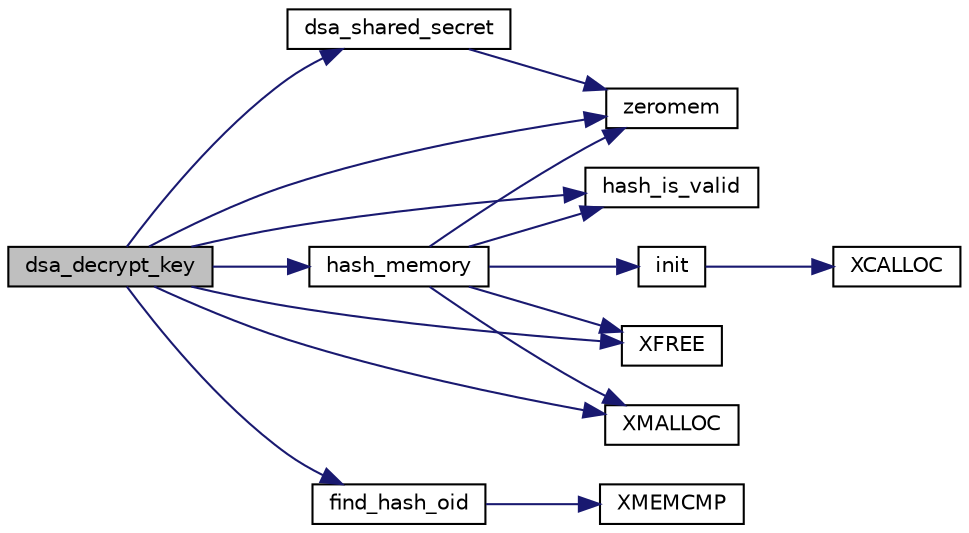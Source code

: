 digraph "dsa_decrypt_key"
{
 // LATEX_PDF_SIZE
  edge [fontname="Helvetica",fontsize="10",labelfontname="Helvetica",labelfontsize="10"];
  node [fontname="Helvetica",fontsize="10",shape=record];
  rankdir="LR";
  Node0 [label="dsa_decrypt_key",height=0.2,width=0.4,color="black", fillcolor="grey75", style="filled", fontcolor="black",tooltip="Decrypt an DSA encrypted key."];
  Node0 -> Node1 [color="midnightblue",fontsize="10",style="solid",fontname="Helvetica"];
  Node1 [label="dsa_shared_secret",height=0.2,width=0.4,color="black", fillcolor="white", style="filled",URL="$dsa__shared__secret_8c.html#a7fa65ac53b86490d87a71daaaaca89fe",tooltip="Create a DSA shared secret between two keys."];
  Node1 -> Node2 [color="midnightblue",fontsize="10",style="solid",fontname="Helvetica"];
  Node2 [label="zeromem",height=0.2,width=0.4,color="black", fillcolor="white", style="filled",URL="$tomcrypt__misc_8h.html#a63b6e188713790263bfd3612fe8b398f",tooltip="Zero a block of memory."];
  Node0 -> Node3 [color="midnightblue",fontsize="10",style="solid",fontname="Helvetica"];
  Node3 [label="find_hash_oid",height=0.2,width=0.4,color="black", fillcolor="white", style="filled",URL="$tomcrypt__hash_8h.html#a962a58b4ffe308210b9810045ea6dbad",tooltip=" "];
  Node3 -> Node4 [color="midnightblue",fontsize="10",style="solid",fontname="Helvetica"];
  Node4 [label="XMEMCMP",height=0.2,width=0.4,color="black", fillcolor="white", style="filled",URL="$tomcrypt__cfg_8h.html#a372b974ec0ac07abcd55297554fe540f",tooltip=" "];
  Node0 -> Node5 [color="midnightblue",fontsize="10",style="solid",fontname="Helvetica"];
  Node5 [label="hash_is_valid",height=0.2,width=0.4,color="black", fillcolor="white", style="filled",URL="$tomcrypt__hash_8h.html#a79647f22bf48bfa7de03fe5fc958c846",tooltip=" "];
  Node0 -> Node6 [color="midnightblue",fontsize="10",style="solid",fontname="Helvetica"];
  Node6 [label="hash_memory",height=0.2,width=0.4,color="black", fillcolor="white", style="filled",URL="$hash__memory_8c.html#a8672bf28488595ef1519a6754498869c",tooltip="Hash a block of memory and store the digest."];
  Node6 -> Node5 [color="midnightblue",fontsize="10",style="solid",fontname="Helvetica"];
  Node6 -> Node7 [color="midnightblue",fontsize="10",style="solid",fontname="Helvetica"];
  Node7 [label="init",height=0.2,width=0.4,color="black", fillcolor="white", style="filled",URL="$gmp__desc_8c.html#a4f8948d7c94899bf8ddee4721114d593",tooltip=" "];
  Node7 -> Node8 [color="midnightblue",fontsize="10",style="solid",fontname="Helvetica"];
  Node8 [label="XCALLOC",height=0.2,width=0.4,color="black", fillcolor="white", style="filled",URL="$tomcrypt__cfg_8h.html#a151dda14cd7acae31eaf1102b0cc0685",tooltip=" "];
  Node6 -> Node9 [color="midnightblue",fontsize="10",style="solid",fontname="Helvetica"];
  Node9 [label="XFREE",height=0.2,width=0.4,color="black", fillcolor="white", style="filled",URL="$tomcrypt__cfg_8h.html#a260d66fc0690e0502cf3bfe7b5244b75",tooltip=" "];
  Node6 -> Node10 [color="midnightblue",fontsize="10",style="solid",fontname="Helvetica"];
  Node10 [label="XMALLOC",height=0.2,width=0.4,color="black", fillcolor="white", style="filled",URL="$tomcrypt__cfg_8h.html#af363355f38fbaacdefacf270436ae1c9",tooltip=" "];
  Node6 -> Node2 [color="midnightblue",fontsize="10",style="solid",fontname="Helvetica"];
  Node0 -> Node9 [color="midnightblue",fontsize="10",style="solid",fontname="Helvetica"];
  Node0 -> Node10 [color="midnightblue",fontsize="10",style="solid",fontname="Helvetica"];
  Node0 -> Node2 [color="midnightblue",fontsize="10",style="solid",fontname="Helvetica"];
}

